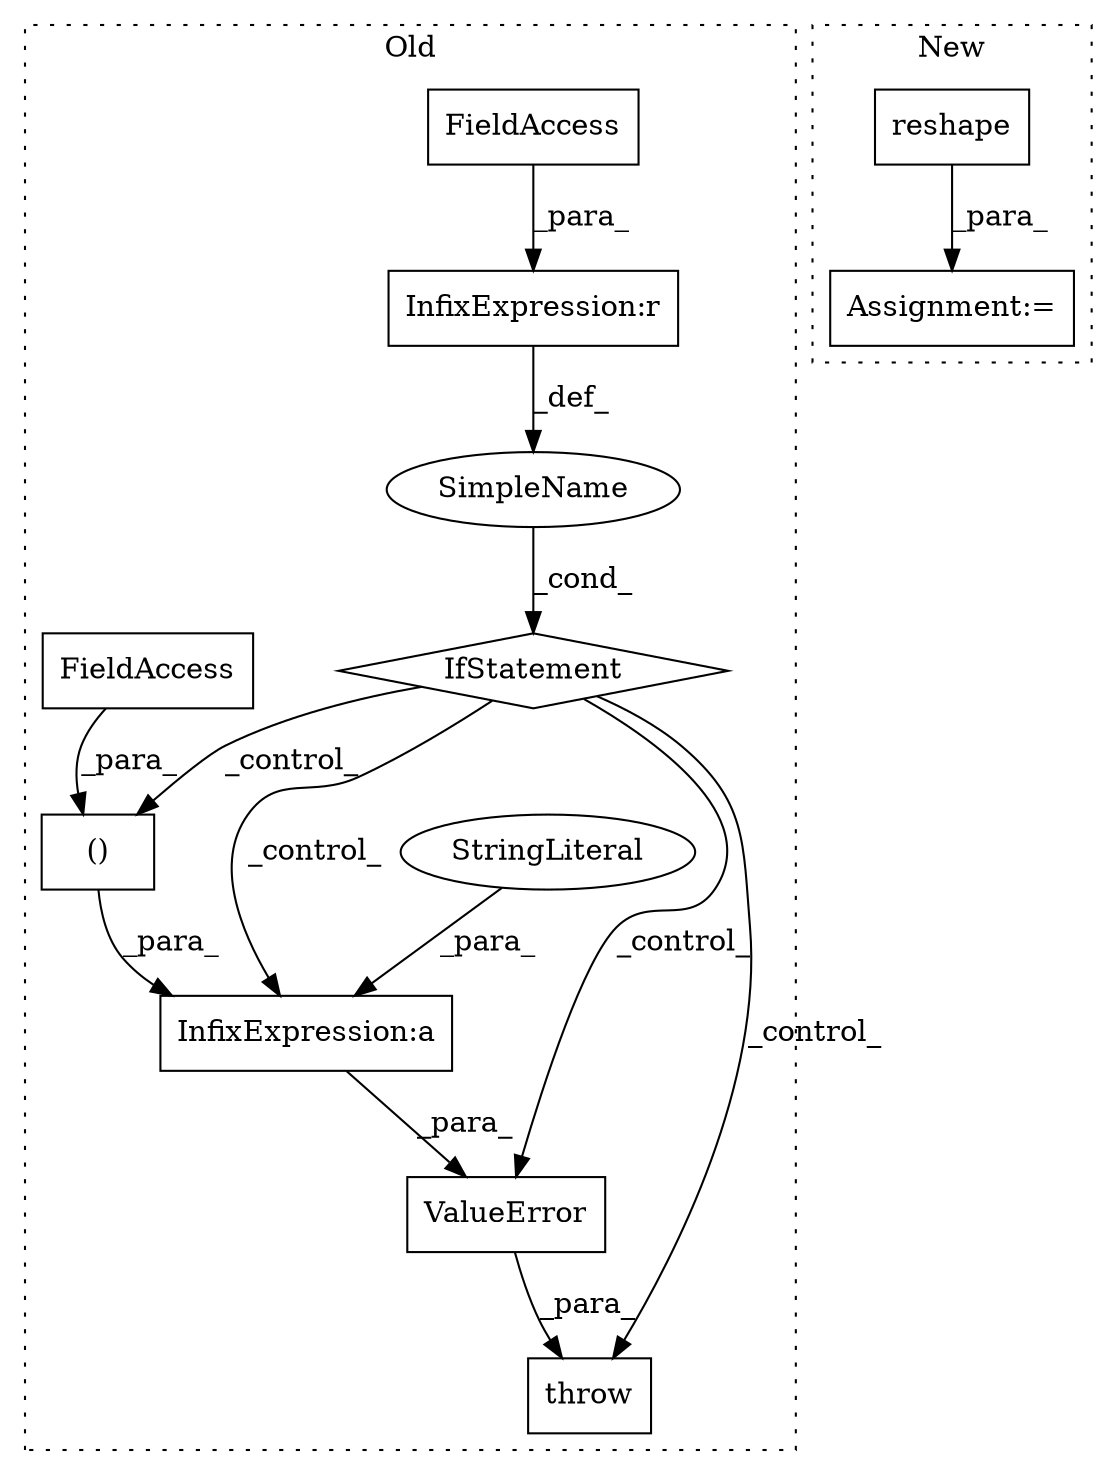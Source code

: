digraph G {
subgraph cluster0 {
1 [label="throw" a="53" s="2228" l="6" shape="box"];
4 [label="IfStatement" a="25" s="2161,2217" l="4,3" shape="diamond"];
5 [label="SimpleName" a="42" s="" l="" shape="ellipse"];
6 [label="InfixExpression:r" a="27" s="2174" l="9" shape="box"];
7 [label="ValueError" a="32" s="2234,2363" l="11,2" shape="box"];
8 [label="FieldAccess" a="22" s="2165" l="9" shape="box"];
9 [label="()" a="106" s="2305" l="58" shape="box"];
10 [label="FieldAccess" a="22" s="2354" l="9" shape="box"];
11 [label="InfixExpression:a" a="27" s="2289" l="16" shape="box"];
12 [label="StringLiteral" a="45" s="2245" l="44" shape="ellipse"];
label = "Old";
style="dotted";
}
subgraph cluster1 {
2 [label="reshape" a="32" s="2201,2227" l="8,1" shape="box"];
3 [label="Assignment:=" a="7" s="2152" l="1" shape="box"];
label = "New";
style="dotted";
}
2 -> 3 [label="_para_"];
4 -> 1 [label="_control_"];
4 -> 11 [label="_control_"];
4 -> 9 [label="_control_"];
4 -> 7 [label="_control_"];
5 -> 4 [label="_cond_"];
6 -> 5 [label="_def_"];
7 -> 1 [label="_para_"];
8 -> 6 [label="_para_"];
9 -> 11 [label="_para_"];
10 -> 9 [label="_para_"];
11 -> 7 [label="_para_"];
12 -> 11 [label="_para_"];
}